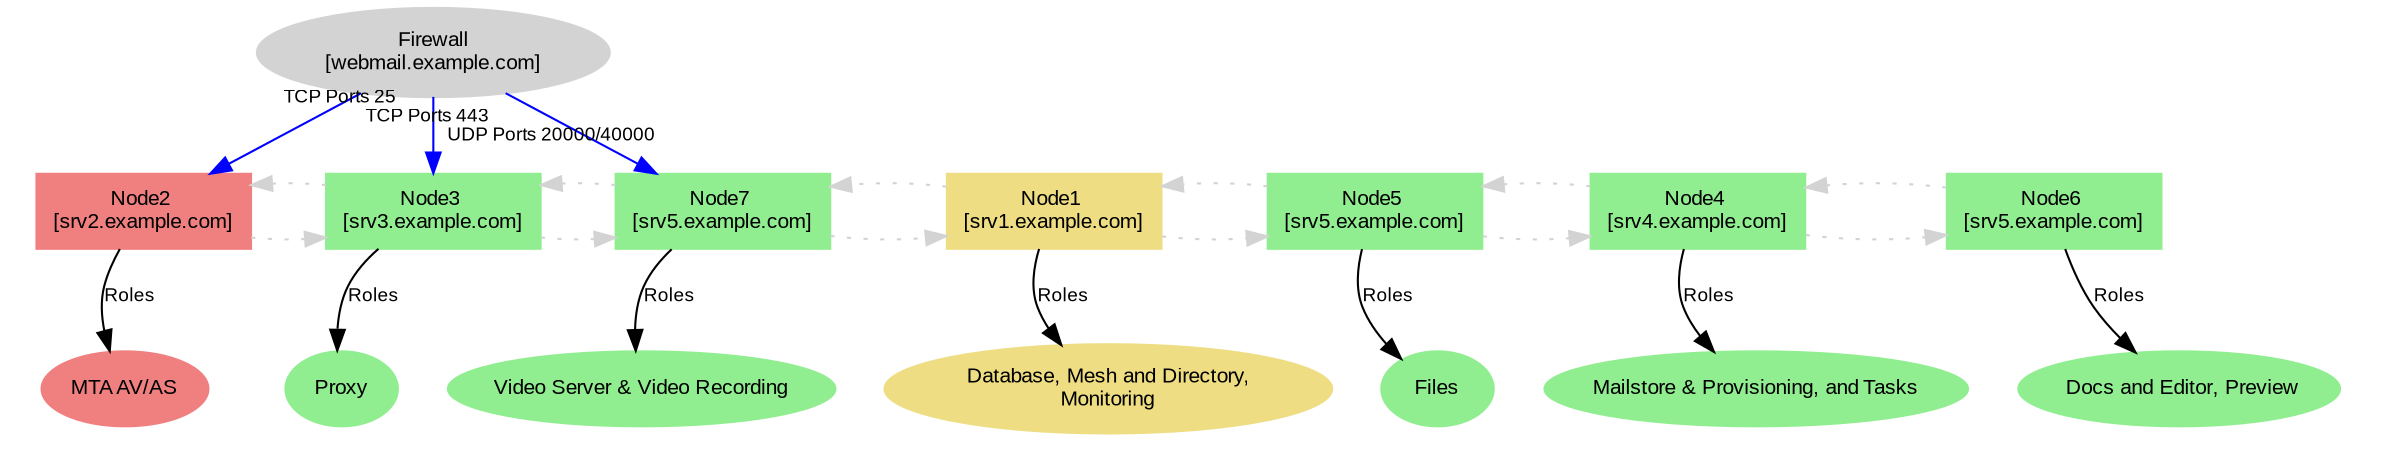 digraph NetworkWithPortForwarding {
    rankdir=TB;
    node [shape=box, style=filled, fontname="Arial", fontsize=10];

    // Firewall node
    "Firewall" [label="Firewall\n[webmail.example.com]", shape=ellipse, style=filled, color=lightgrey];

    "Node1 (Server)" [label="Node1 \n[srv1.example.com]", shape=box, style=filled, color=lightgoldenrod];

    subgraph cluster_roles_node1 {
        label = ""; // Remove default cluster label
        color = none; // Remove box boundary

        "RolesNode1" [label="Database, Mesh and Directory,\nMonitoring", 
                      shape=ellipse, style=filled, color=lightgoldenrod, fontname="Arial", fontsize=10];
    }

    "Node2 (Server)" [label="Node2 \n[srv2.example.com]", shape=box, style=filled, color=lightcoral];

    subgraph cluster_roles_node2 {
        label = ""; // Remove default cluster label
        color = none; // Remove box boundary

        "RolesNode2" [label="MTA AV/AS", 
                      shape=ellipse, style=filled, color=lightcoral, fontname="Arial", fontsize=10];
    }

    "Node3 (Server)" [label="Node3 \n[srv3.example.com]", shape=box, style=filled, color=lightgreen];

    subgraph cluster_roles_node3 {
        label = ""; // Remove default cluster label
        color = none; // Remove box boundary

        "RolesNode3" [label="Proxy", 
                      shape=ellipse, style=filled, color=lightgreen, fontname="Arial", fontsize=10];
    }

   "Node4 (Server)" [label="Node4 \n[srv4.example.com]", shape=box, style=filled, color=lightgreen];

    subgraph cluster_roles_node4 {
        label = ""; // Remove default cluster label
        color = none; // Remove box boundary

        "RolesNode4" [label="Mailstore & Provisioning, and Tasks", 
                      shape=ellipse, style=filled, color=lightgreen, fontname="Arial", fontsize=10];
    }

   "Node5 (Server)" [label="Node5 \n[srv5.example.com]", shape=box, style=filled, color=lightgreen];

    subgraph cluster_roles_node5 {
        label = ""; // Remove default cluster label
        color = none; // Remove box boundary

        "RolesNode5" [label="Files", 
                      shape=ellipse, style=filled, color=lightgreen, fontname="Arial", fontsize=10];
    }

    "Node6 (Server)" [label="Node6 \n[srv5.example.com]", shape=box, style=filled, color=lightgreen];

    subgraph cluster_roles_node6 {
        label = ""; // Remove default cluster label
        color = none; // Remove box boundary

        "RolesNode6" [label=" Docs and Editor, Preview", 
                      shape=ellipse, style=filled, color=lightgreen, fontname="Arial", fontsize=10];
    }

    "Node7 (Server)" [label="Node7 \n[srv5.example.com]", shape=box, style=filled, color=lightgreen];

    subgraph cluster_roles_node7 {
        label = ""; // Remove default cluster label
        color = none; // Remove box boundary

        "RolesNode7" [label="Video Server & Video Recording", 
                      shape=ellipse, style=filled, color=lightgreen, fontname="Arial", fontsize=10];
    }

    // Rank constraints to place Firewall above other nodes
    { rank=min; "Firewall"; }
    { rank=same; "Node1 (Server)"; "Node2 (Server)"; "Node3 (Server)"; "Node4 (Server)"; "Node5 (Server)"; "Node6 (Server)"; "Node7 (Server)";}

    // Port forwarding arrows
    "Firewall" -> "Node2 (Server)" [color=blue, taillabel="TCP Ports 25", labeldistance=1, labelangle=-15, fontname="Arial", fontsize=9];
    "Firewall" -> "Node3 (Server)" [color=blue, taillabel="TCP Ports 443", labeldistance=1, labelangle=-15, fontname="Arial", fontsize=9];
    "Firewall" -> "Node7 (Server)" [color=blue, taillabel="UDP Ports 20000/40000", labeldistance=3, labelangle=-15, fontname="Arial", fontsize=9];


    // Connect nodes to their respective roles with visible edges
    "Node1 (Server)" -> "RolesNode1" [label="Roles", color=black, fontname="Arial", fontsize=9];
    "Node2 (Server)" -> "RolesNode2" [label="Roles", color=black, fontname="Arial", fontsize=9];
    "Node3 (Server)" -> "RolesNode3" [label="Roles", color=black, fontname="Arial", fontsize=9];
    "Node4 (Server)" -> "RolesNode4" [label="Roles", color=black, fontname="Arial", fontsize=9];
    "Node5 (Server)" -> "RolesNode5" [label="Roles", color=black, fontname="Arial", fontsize=9];
    "Node6 (Server)" -> "RolesNode6" [label="Roles", color=black, fontname="Arial", fontsize=9];
    "Node7 (Server)" -> "RolesNode7" [label="Roles", color=black, fontname="Arial", fontsize=9];


    // Network-like connections between nodes using dashed lines (corrected to directed edges)
    "Node2 (Server)" -> "Node3 (Server)" [style=dotted, color=lightgrey];
    "Node3 (Server)" -> "Node2 (Server)" [style=dotted, color=lightgrey];

    "Node3 (Server)" -> "Node7 (Server)" [style=dotted, color=lightgrey];
    "Node7 (Server)" -> "Node3 (Server)" [style=dotted, color=lightgrey];

    "Node7 (Server)" -> "Node1 (Server)" [style=dotted, color=lightgrey];
    "Node1 (Server)" -> "Node7 (Server)" [style=dotted, color=lightgrey];

    "Node1 (Server)" -> "Node5 (Server)" [style=dotted, color=lightgrey];
    "Node5 (Server)" -> "Node1 (Server)" [style=dotted, color=lightgrey];

    "Node5 (Server)" -> "Node4 (Server)" [style=dotted, color=lightgrey];
    "Node4 (Server)" -> "Node5 (Server)" [style=dotted, color=lightgrey];

    "Node4 (Server)" -> "Node6 (Server)" [style=dotted, color=lightgrey];
    "Node6 (Server)" -> "Node4 (Server)" [style=dotted, color=lightgrey];


    // Connect nodes to their respective roles (invisible links for structure)
    "Node1 (Server)" -> "RolesNode1" [style=invis];
    "Node2 (Server)" -> "RolesNode2" [style=invis];
    "Node3 (Server)" -> "RolesNode3" [style=invis];
    "Node4 (Server)" -> "RolesNode4" [style=invis];
    "Node5 (Server)" -> "RolesNode5" [style=invis];
    "Node6 (Server)" -> "RolesNode6" [style=invis];
    "Node7 (Server)" -> "RolesNode7" [style=invis];


}
